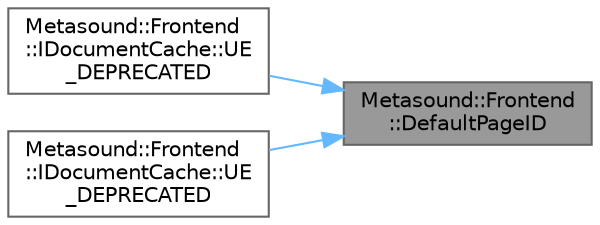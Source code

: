 digraph "Metasound::Frontend::DefaultPageID"
{
 // INTERACTIVE_SVG=YES
 // LATEX_PDF_SIZE
  bgcolor="transparent";
  edge [fontname=Helvetica,fontsize=10,labelfontname=Helvetica,labelfontsize=10];
  node [fontname=Helvetica,fontsize=10,shape=box,height=0.2,width=0.4];
  rankdir="RL";
  Node1 [id="Node000001",label="Metasound::Frontend\l::DefaultPageID",height=0.2,width=0.4,color="gray40", fillcolor="grey60", style="filled", fontcolor="black",tooltip=" "];
  Node1 -> Node2 [id="edge1_Node000001_Node000002",dir="back",color="steelblue1",style="solid",tooltip=" "];
  Node2 [id="Node000002",label="Metasound::Frontend\l::IDocumentCache::UE\l_DEPRECATED",height=0.2,width=0.4,color="grey40", fillcolor="white", style="filled",URL="$d0/de9/classMetasound_1_1Frontend_1_1IDocumentCache.html#a5268165c5dd4ca408d5dbf9746d72267",tooltip=" "];
  Node1 -> Node3 [id="edge2_Node000001_Node000003",dir="back",color="steelblue1",style="solid",tooltip=" "];
  Node3 [id="Node000003",label="Metasound::Frontend\l::IDocumentCache::UE\l_DEPRECATED",height=0.2,width=0.4,color="grey40", fillcolor="white", style="filled",URL="$d0/de9/classMetasound_1_1Frontend_1_1IDocumentCache.html#a301a8f6ce04868ed1067b00df810b03f",tooltip=" "];
}
